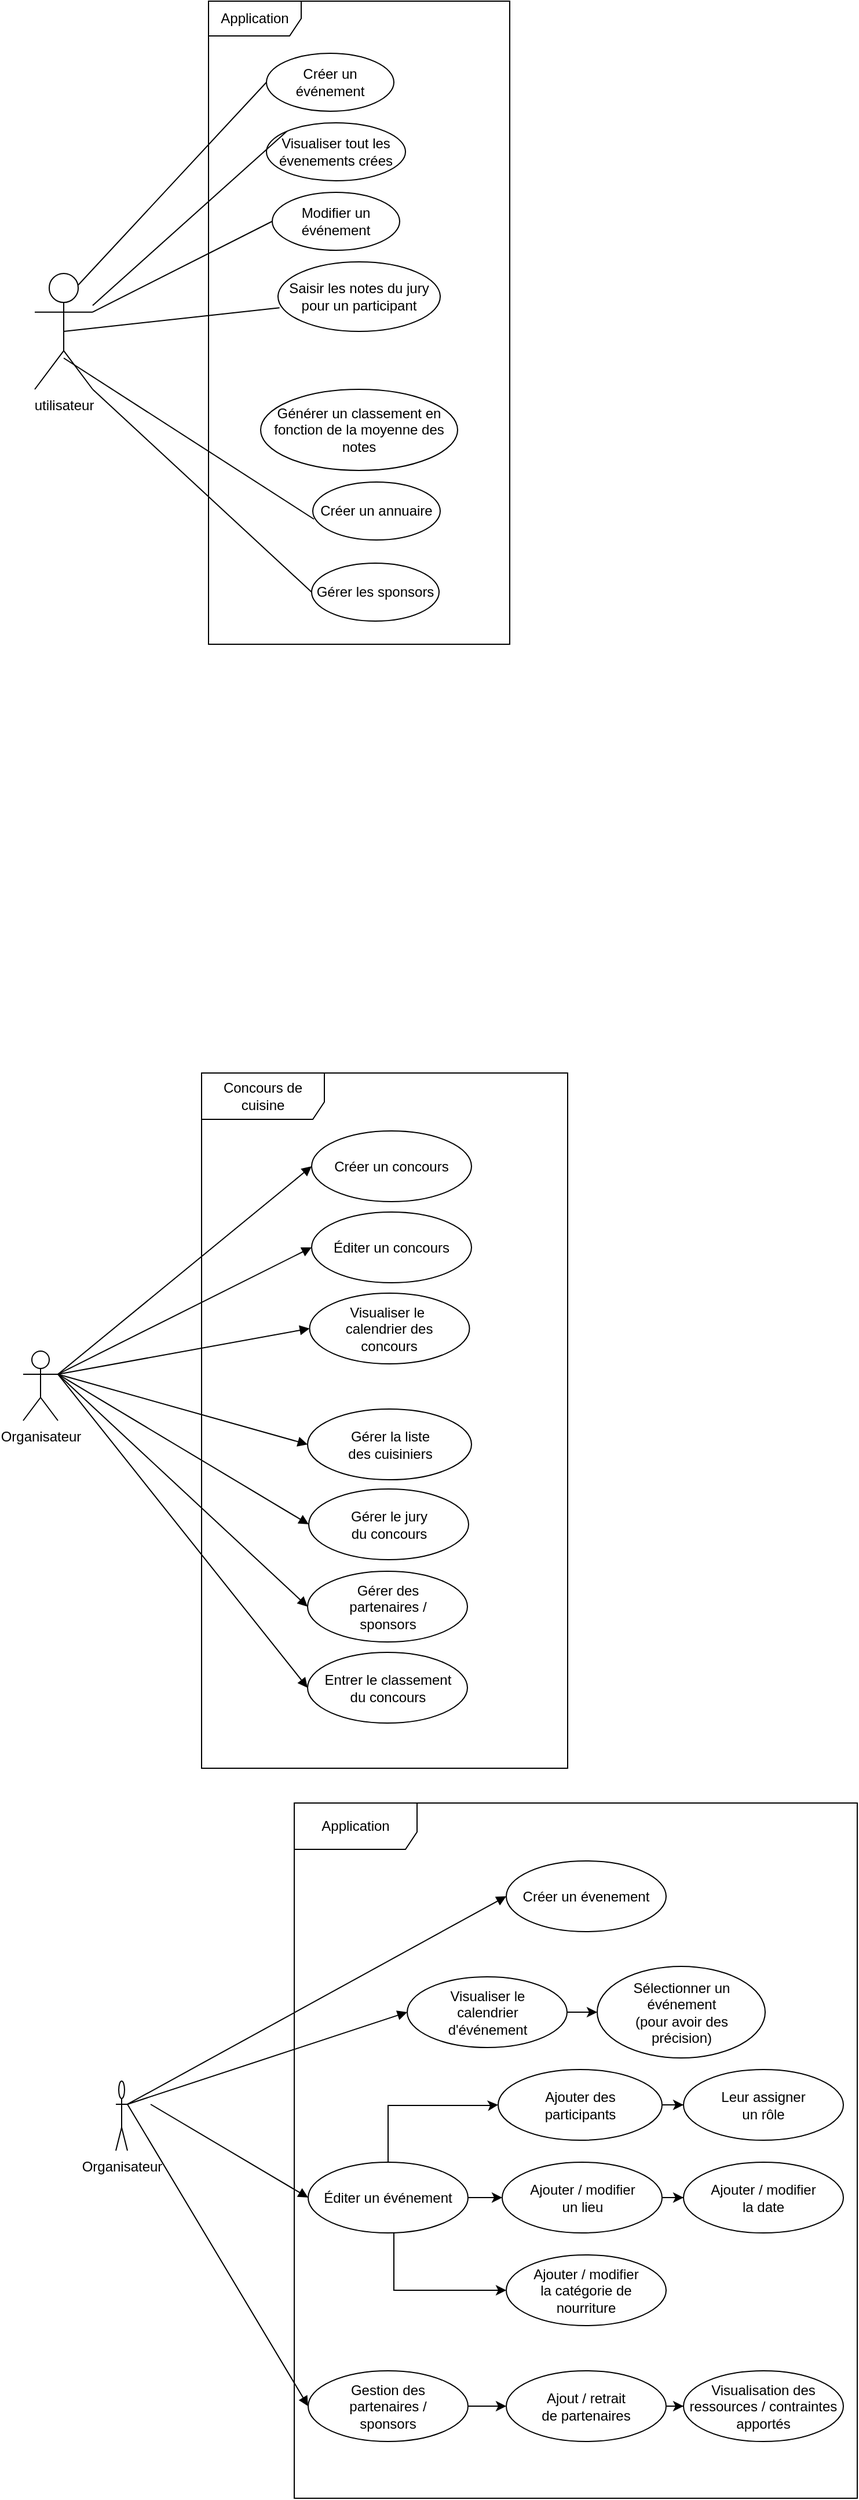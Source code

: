 <mxfile version="24.4.6" type="github">
  <diagram name="Page-1" id="lcPY9blQmOie27JDpAWG">
    <mxGraphModel dx="4097" dy="1954" grid="1" gridSize="10" guides="1" tooltips="1" connect="1" arrows="1" fold="1" page="1" pageScale="1" pageWidth="827" pageHeight="1169" math="0" shadow="0">
      <root>
        <mxCell id="0" />
        <mxCell id="1" parent="0" />
        <mxCell id="13y57F0gCtI-JH2VbQ-N-1" value="&lt;div&gt;utilisateur&lt;/div&gt;" style="shape=umlActor;verticalLabelPosition=bottom;verticalAlign=top;html=1;outlineConnect=0;" parent="1" vertex="1">
          <mxGeometry x="120" y="380" width="50" height="100" as="geometry" />
        </mxCell>
        <mxCell id="13y57F0gCtI-JH2VbQ-N-4" value="Créer un événement" style="ellipse;whiteSpace=wrap;html=1;" parent="1" vertex="1">
          <mxGeometry x="320" y="190" width="110" height="50" as="geometry" />
        </mxCell>
        <mxCell id="13y57F0gCtI-JH2VbQ-N-5" value="&lt;div align=&quot;center&quot;&gt;Visualiser tout les évenements crées&lt;/div&gt;" style="ellipse;whiteSpace=wrap;html=1;align=center;" parent="1" vertex="1">
          <mxGeometry x="320" y="250" width="120" height="50" as="geometry" />
        </mxCell>
        <mxCell id="13y57F0gCtI-JH2VbQ-N-9" value="Créer un annuaire" style="ellipse;whiteSpace=wrap;html=1;" parent="1" vertex="1">
          <mxGeometry x="360" y="560" width="110" height="50" as="geometry" />
        </mxCell>
        <mxCell id="13y57F0gCtI-JH2VbQ-N-14" value="" style="endArrow=none;html=1;rounded=0;entryX=0;entryY=0.5;entryDx=0;entryDy=0;exitX=0.75;exitY=0.1;exitDx=0;exitDy=0;exitPerimeter=0;" parent="1" source="13y57F0gCtI-JH2VbQ-N-1" target="13y57F0gCtI-JH2VbQ-N-4" edge="1">
          <mxGeometry width="50" height="50" relative="1" as="geometry">
            <mxPoint x="230" y="310" as="sourcePoint" />
            <mxPoint x="280" y="260" as="targetPoint" />
          </mxGeometry>
        </mxCell>
        <mxCell id="13y57F0gCtI-JH2VbQ-N-15" value="" style="endArrow=none;html=1;rounded=0;entryX=0;entryY=0;entryDx=0;entryDy=0;" parent="1" source="13y57F0gCtI-JH2VbQ-N-1" target="13y57F0gCtI-JH2VbQ-N-5" edge="1">
          <mxGeometry width="50" height="50" relative="1" as="geometry">
            <mxPoint x="270" y="330" as="sourcePoint" />
            <mxPoint x="260" y="350" as="targetPoint" />
          </mxGeometry>
        </mxCell>
        <mxCell id="13y57F0gCtI-JH2VbQ-N-19" value="" style="endArrow=none;html=1;rounded=0;entryX=0.009;entryY=0.64;entryDx=0;entryDy=0;entryPerimeter=0;exitX=0.5;exitY=0.73;exitDx=0;exitDy=0;exitPerimeter=0;" parent="1" source="13y57F0gCtI-JH2VbQ-N-1" target="13y57F0gCtI-JH2VbQ-N-9" edge="1">
          <mxGeometry width="50" height="50" relative="1" as="geometry">
            <mxPoint x="220" y="460" as="sourcePoint" />
            <mxPoint x="320" y="500" as="targetPoint" />
          </mxGeometry>
        </mxCell>
        <mxCell id="4uEnxsqoECSYvy_r-CBe-31" value="&lt;div&gt;Application&lt;/div&gt;" style="shape=umlFrame;whiteSpace=wrap;html=1;pointerEvents=0;width=80;height=30;" parent="1" vertex="1">
          <mxGeometry x="270" y="145" width="260" height="555" as="geometry" />
        </mxCell>
        <mxCell id="O3B-NhOkN07PrALxswC3-12" value="" style="endArrow=none;html=1;rounded=0;exitX=1;exitY=0.333;exitDx=0;exitDy=0;exitPerimeter=0;entryX=0;entryY=0.5;entryDx=0;entryDy=0;" parent="1" source="13y57F0gCtI-JH2VbQ-N-1" target="O3B-NhOkN07PrALxswC3-16" edge="1">
          <mxGeometry width="50" height="50" relative="1" as="geometry">
            <mxPoint x="310" y="340" as="sourcePoint" />
            <mxPoint x="330" y="300" as="targetPoint" />
          </mxGeometry>
        </mxCell>
        <mxCell id="O3B-NhOkN07PrALxswC3-16" value="Modifier un événement" style="ellipse;whiteSpace=wrap;html=1;" parent="1" vertex="1">
          <mxGeometry x="325" y="310" width="110" height="50" as="geometry" />
        </mxCell>
        <mxCell id="O3B-NhOkN07PrALxswC3-18" value="Gérer les sponsors" style="ellipse;whiteSpace=wrap;html=1;" parent="1" vertex="1">
          <mxGeometry x="359" y="630" width="110" height="50" as="geometry" />
        </mxCell>
        <mxCell id="O3B-NhOkN07PrALxswC3-22" value="" style="endArrow=none;html=1;rounded=0;entryX=0;entryY=0.5;entryDx=0;entryDy=0;exitX=1;exitY=1;exitDx=0;exitDy=0;exitPerimeter=0;" parent="1" source="13y57F0gCtI-JH2VbQ-N-1" target="O3B-NhOkN07PrALxswC3-18" edge="1">
          <mxGeometry width="50" height="50" relative="1" as="geometry">
            <mxPoint x="390" y="420" as="sourcePoint" />
            <mxPoint x="420" y="400" as="targetPoint" />
            <Array as="points" />
          </mxGeometry>
        </mxCell>
        <mxCell id="O3B-NhOkN07PrALxswC3-28" value="Saisir les notes du jury pour un participant" style="ellipse;whiteSpace=wrap;html=1;" parent="1" vertex="1">
          <mxGeometry x="330" y="370" width="140" height="60" as="geometry" />
        </mxCell>
        <mxCell id="O3B-NhOkN07PrALxswC3-29" value="" style="endArrow=none;html=1;rounded=0;exitX=0.009;exitY=0.66;exitDx=0;exitDy=0;exitPerimeter=0;entryX=0.5;entryY=0.5;entryDx=0;entryDy=0;entryPerimeter=0;" parent="1" source="O3B-NhOkN07PrALxswC3-28" target="13y57F0gCtI-JH2VbQ-N-1" edge="1">
          <mxGeometry width="50" height="50" relative="1" as="geometry">
            <mxPoint x="390" y="510" as="sourcePoint" />
            <mxPoint x="440" y="460" as="targetPoint" />
          </mxGeometry>
        </mxCell>
        <mxCell id="O3B-NhOkN07PrALxswC3-30" value="Générer un classement en fonction de la moyenne des notes" style="ellipse;whiteSpace=wrap;html=1;" parent="1" vertex="1">
          <mxGeometry x="315" y="480" width="170" height="70" as="geometry" />
        </mxCell>
        <mxCell id="Qj8woxL3NfEu9wZDgqOM-1" value="Concours de cuisine" style="shape=umlFrame;whiteSpace=wrap;html=1;pointerEvents=0;width=106;height=40;" parent="1" vertex="1">
          <mxGeometry x="264" y="1070" width="316" height="600" as="geometry" />
        </mxCell>
        <mxCell id="Qj8woxL3NfEu9wZDgqOM-2" value="Organisateur" style="shape=umlActor;verticalLabelPosition=bottom;verticalAlign=top;html=1;" parent="1" vertex="1">
          <mxGeometry x="110" y="1310" width="30" height="60" as="geometry" />
        </mxCell>
        <mxCell id="Qj8woxL3NfEu9wZDgqOM-5" value="Créer un concours" style="ellipse;whiteSpace=wrap;html=1;" parent="1" vertex="1">
          <mxGeometry x="359" y="1120" width="138" height="61" as="geometry" />
        </mxCell>
        <mxCell id="Qj8woxL3NfEu9wZDgqOM-6" value="Visualiser le&amp;nbsp;&lt;div&gt;calendrier des&lt;/div&gt;&lt;div&gt;concours&lt;/div&gt;" style="ellipse;whiteSpace=wrap;html=1;" parent="1" vertex="1">
          <mxGeometry x="357.25" y="1260" width="138" height="61" as="geometry" />
        </mxCell>
        <mxCell id="Qj8woxL3NfEu9wZDgqOM-23" value="Gérer des&lt;div&gt;partenaires /&lt;/div&gt;&lt;div&gt;sponsors&lt;/div&gt;" style="ellipse;whiteSpace=wrap;html=1;" parent="1" vertex="1">
          <mxGeometry x="355.5" y="1500" width="138" height="61" as="geometry" />
        </mxCell>
        <mxCell id="Qj8woxL3NfEu9wZDgqOM-31" value="" style="html=1;verticalAlign=bottom;endArrow=block;curved=0;rounded=0;entryX=0;entryY=0.5;entryDx=0;entryDy=0;exitX=1;exitY=0.333;exitDx=0;exitDy=0;exitPerimeter=0;" parent="1" source="Qj8woxL3NfEu9wZDgqOM-2" target="Qj8woxL3NfEu9wZDgqOM-5" edge="1">
          <mxGeometry width="80" relative="1" as="geometry">
            <mxPoint x="460" y="1400" as="sourcePoint" />
            <mxPoint x="540" y="1400" as="targetPoint" />
          </mxGeometry>
        </mxCell>
        <mxCell id="Qj8woxL3NfEu9wZDgqOM-32" value="" style="html=1;verticalAlign=bottom;endArrow=block;curved=0;rounded=0;entryX=0;entryY=0.5;entryDx=0;entryDy=0;exitX=1;exitY=0.333;exitDx=0;exitDy=0;exitPerimeter=0;" parent="1" source="Qj8woxL3NfEu9wZDgqOM-2" target="Qj8woxL3NfEu9wZDgqOM-6" edge="1">
          <mxGeometry width="80" relative="1" as="geometry">
            <mxPoint x="150" y="1340" as="sourcePoint" />
            <mxPoint x="457" y="1161" as="targetPoint" />
          </mxGeometry>
        </mxCell>
        <mxCell id="oA8tRcBtQYjBjHiJCD7N-16" value="Gérer le jury&lt;div&gt;du concours&lt;/div&gt;" style="ellipse;whiteSpace=wrap;html=1;" parent="1" vertex="1">
          <mxGeometry x="356.5" y="1429" width="138" height="61" as="geometry" />
        </mxCell>
        <mxCell id="oA8tRcBtQYjBjHiJCD7N-18" value="Entrer le classement&lt;div&gt;du concours&lt;/div&gt;" style="ellipse;whiteSpace=wrap;html=1;" parent="1" vertex="1">
          <mxGeometry x="355.5" y="1570" width="138" height="61" as="geometry" />
        </mxCell>
        <mxCell id="oA8tRcBtQYjBjHiJCD7N-21" value="" style="html=1;verticalAlign=bottom;endArrow=block;curved=0;rounded=0;entryX=0;entryY=0.5;entryDx=0;entryDy=0;exitX=1;exitY=0.333;exitDx=0;exitDy=0;exitPerimeter=0;" parent="1" source="Qj8woxL3NfEu9wZDgqOM-2" target="oA8tRcBtQYjBjHiJCD7N-16" edge="1">
          <mxGeometry width="80" relative="1" as="geometry">
            <mxPoint x="540" y="1510" as="sourcePoint" />
            <mxPoint x="620" y="1510" as="targetPoint" />
          </mxGeometry>
        </mxCell>
        <mxCell id="oA8tRcBtQYjBjHiJCD7N-26" value="Gérer la liste&lt;div&gt;des cuisiniers&lt;/div&gt;" style="ellipse;whiteSpace=wrap;html=1;" parent="1" vertex="1">
          <mxGeometry x="355.5" y="1360" width="141.5" height="61" as="geometry" />
        </mxCell>
        <mxCell id="oA8tRcBtQYjBjHiJCD7N-27" value="Éditer un concours" style="ellipse;whiteSpace=wrap;html=1;" parent="1" vertex="1">
          <mxGeometry x="359" y="1190" width="138" height="61" as="geometry" />
        </mxCell>
        <mxCell id="oA8tRcBtQYjBjHiJCD7N-28" value="" style="html=1;verticalAlign=bottom;endArrow=block;curved=0;rounded=0;entryX=0;entryY=0.5;entryDx=0;entryDy=0;exitX=1;exitY=0.333;exitDx=0;exitDy=0;exitPerimeter=0;" parent="1" source="Qj8woxL3NfEu9wZDgqOM-2" target="oA8tRcBtQYjBjHiJCD7N-27" edge="1">
          <mxGeometry width="80" relative="1" as="geometry">
            <mxPoint x="140.25" y="1279" as="sourcePoint" />
            <mxPoint x="357.25" y="1240" as="targetPoint" />
          </mxGeometry>
        </mxCell>
        <mxCell id="oA8tRcBtQYjBjHiJCD7N-29" value="" style="html=1;verticalAlign=bottom;endArrow=block;curved=0;rounded=0;entryX=0;entryY=0.5;entryDx=0;entryDy=0;exitX=1;exitY=0.333;exitDx=0;exitDy=0;exitPerimeter=0;" parent="1" source="Qj8woxL3NfEu9wZDgqOM-2" target="oA8tRcBtQYjBjHiJCD7N-26" edge="1">
          <mxGeometry width="80" relative="1" as="geometry">
            <mxPoint x="160" y="1350" as="sourcePoint" />
            <mxPoint x="377" y="1311" as="targetPoint" />
          </mxGeometry>
        </mxCell>
        <mxCell id="oA8tRcBtQYjBjHiJCD7N-30" value="" style="html=1;verticalAlign=bottom;endArrow=block;curved=0;rounded=0;entryX=0;entryY=0.5;entryDx=0;entryDy=0;exitX=1;exitY=0.333;exitDx=0;exitDy=0;exitPerimeter=0;" parent="1" source="Qj8woxL3NfEu9wZDgqOM-2" target="Qj8woxL3NfEu9wZDgqOM-23" edge="1">
          <mxGeometry width="80" relative="1" as="geometry">
            <mxPoint x="170" y="1360" as="sourcePoint" />
            <mxPoint x="387" y="1321" as="targetPoint" />
          </mxGeometry>
        </mxCell>
        <mxCell id="oA8tRcBtQYjBjHiJCD7N-31" value="" style="html=1;verticalAlign=bottom;endArrow=block;curved=0;rounded=0;entryX=0;entryY=0.5;entryDx=0;entryDy=0;exitX=1;exitY=0.333;exitDx=0;exitDy=0;exitPerimeter=0;" parent="1" source="Qj8woxL3NfEu9wZDgqOM-2" target="oA8tRcBtQYjBjHiJCD7N-18" edge="1">
          <mxGeometry width="80" relative="1" as="geometry">
            <mxPoint x="180" y="1370" as="sourcePoint" />
            <mxPoint x="397" y="1331" as="targetPoint" />
          </mxGeometry>
        </mxCell>
        <mxCell id="F5NAmbPiGC9ECiOJrxUR-27" value="Application" style="shape=umlFrame;whiteSpace=wrap;html=1;pointerEvents=0;width=106;height=40;" vertex="1" parent="1">
          <mxGeometry x="344" y="1700" width="486" height="600" as="geometry" />
        </mxCell>
        <mxCell id="F5NAmbPiGC9ECiOJrxUR-28" value="Organisateur" style="shape=umlActor;verticalLabelPosition=bottom;verticalAlign=top;html=1;" vertex="1" parent="1">
          <mxGeometry x="190" y="1940" width="10" height="60" as="geometry" />
        </mxCell>
        <mxCell id="F5NAmbPiGC9ECiOJrxUR-29" value="Créer un évenement" style="ellipse;whiteSpace=wrap;html=1;" vertex="1" parent="1">
          <mxGeometry x="527" y="1750" width="138" height="61" as="geometry" />
        </mxCell>
        <mxCell id="F5NAmbPiGC9ECiOJrxUR-30" style="edgeStyle=orthogonalEdgeStyle;rounded=0;orthogonalLoop=1;jettySize=auto;html=1;" edge="1" parent="1" source="F5NAmbPiGC9ECiOJrxUR-31" target="F5NAmbPiGC9ECiOJrxUR-32">
          <mxGeometry relative="1" as="geometry" />
        </mxCell>
        <mxCell id="F5NAmbPiGC9ECiOJrxUR-31" value="Visualiser le&lt;div&gt;calendrier&lt;/div&gt;&lt;div&gt;d&#39;événement&lt;/div&gt;" style="ellipse;whiteSpace=wrap;html=1;" vertex="1" parent="1">
          <mxGeometry x="441.5" y="1850" width="138" height="61" as="geometry" />
        </mxCell>
        <mxCell id="F5NAmbPiGC9ECiOJrxUR-32" value="Sélectionner un&lt;div&gt;événement&lt;/div&gt;&lt;div&gt;(pour avoir des&lt;/div&gt;&lt;div&gt;précision)&lt;/div&gt;" style="ellipse;whiteSpace=wrap;html=1;" vertex="1" parent="1">
          <mxGeometry x="605.5" y="1841" width="145" height="79" as="geometry" />
        </mxCell>
        <mxCell id="F5NAmbPiGC9ECiOJrxUR-33" style="edgeStyle=orthogonalEdgeStyle;rounded=0;orthogonalLoop=1;jettySize=auto;html=1;entryX=0;entryY=0.5;entryDx=0;entryDy=0;" edge="1" parent="1" source="F5NAmbPiGC9ECiOJrxUR-36" target="F5NAmbPiGC9ECiOJrxUR-38">
          <mxGeometry relative="1" as="geometry">
            <Array as="points">
              <mxPoint x="425" y="1961" />
              <mxPoint x="514" y="1961" />
              <mxPoint x="504" y="1960" />
            </Array>
          </mxGeometry>
        </mxCell>
        <mxCell id="F5NAmbPiGC9ECiOJrxUR-34" style="edgeStyle=orthogonalEdgeStyle;rounded=0;orthogonalLoop=1;jettySize=auto;html=1;entryX=0;entryY=0.5;entryDx=0;entryDy=0;" edge="1" parent="1" source="F5NAmbPiGC9ECiOJrxUR-36" target="F5NAmbPiGC9ECiOJrxUR-41">
          <mxGeometry relative="1" as="geometry" />
        </mxCell>
        <mxCell id="F5NAmbPiGC9ECiOJrxUR-35" style="edgeStyle=orthogonalEdgeStyle;rounded=0;orthogonalLoop=1;jettySize=auto;html=1;entryX=0;entryY=0.5;entryDx=0;entryDy=0;" edge="1" parent="1" source="F5NAmbPiGC9ECiOJrxUR-36" target="F5NAmbPiGC9ECiOJrxUR-43">
          <mxGeometry relative="1" as="geometry">
            <Array as="points">
              <mxPoint x="430" y="2120" />
            </Array>
          </mxGeometry>
        </mxCell>
        <mxCell id="F5NAmbPiGC9ECiOJrxUR-36" value="Éditer un événement" style="ellipse;whiteSpace=wrap;html=1;" vertex="1" parent="1">
          <mxGeometry x="356" y="2010" width="138" height="61" as="geometry" />
        </mxCell>
        <mxCell id="F5NAmbPiGC9ECiOJrxUR-37" style="edgeStyle=orthogonalEdgeStyle;rounded=0;orthogonalLoop=1;jettySize=auto;html=1;entryX=0;entryY=0.5;entryDx=0;entryDy=0;" edge="1" parent="1" source="F5NAmbPiGC9ECiOJrxUR-38" target="F5NAmbPiGC9ECiOJrxUR-39">
          <mxGeometry relative="1" as="geometry" />
        </mxCell>
        <mxCell id="F5NAmbPiGC9ECiOJrxUR-38" value="Ajouter des&lt;div&gt;participants&lt;/div&gt;" style="ellipse;whiteSpace=wrap;html=1;" vertex="1" parent="1">
          <mxGeometry x="520" y="1930" width="141.5" height="61" as="geometry" />
        </mxCell>
        <mxCell id="F5NAmbPiGC9ECiOJrxUR-39" value="Leur assigner&lt;div&gt;un rôle&lt;/div&gt;" style="ellipse;whiteSpace=wrap;html=1;" vertex="1" parent="1">
          <mxGeometry x="680" y="1930" width="138" height="61" as="geometry" />
        </mxCell>
        <mxCell id="F5NAmbPiGC9ECiOJrxUR-40" style="edgeStyle=orthogonalEdgeStyle;rounded=0;orthogonalLoop=1;jettySize=auto;html=1;entryX=0;entryY=0.5;entryDx=0;entryDy=0;" edge="1" parent="1" source="F5NAmbPiGC9ECiOJrxUR-41" target="F5NAmbPiGC9ECiOJrxUR-42">
          <mxGeometry relative="1" as="geometry" />
        </mxCell>
        <mxCell id="F5NAmbPiGC9ECiOJrxUR-41" value="Ajouter / modifier&lt;div&gt;un lieu&lt;/div&gt;" style="ellipse;whiteSpace=wrap;html=1;" vertex="1" parent="1">
          <mxGeometry x="523.5" y="2010" width="138" height="61" as="geometry" />
        </mxCell>
        <mxCell id="F5NAmbPiGC9ECiOJrxUR-42" value="Ajouter / modifier&lt;div&gt;la date&lt;/div&gt;" style="ellipse;whiteSpace=wrap;html=1;" vertex="1" parent="1">
          <mxGeometry x="680" y="2010" width="138" height="61" as="geometry" />
        </mxCell>
        <mxCell id="F5NAmbPiGC9ECiOJrxUR-43" value="Ajouter / modifier&lt;div&gt;la catégorie de&lt;/div&gt;&lt;div&gt;nourriture&lt;/div&gt;" style="ellipse;whiteSpace=wrap;html=1;" vertex="1" parent="1">
          <mxGeometry x="527" y="2090" width="138" height="61" as="geometry" />
        </mxCell>
        <mxCell id="F5NAmbPiGC9ECiOJrxUR-44" style="edgeStyle=orthogonalEdgeStyle;rounded=0;orthogonalLoop=1;jettySize=auto;html=1;entryX=0;entryY=0.5;entryDx=0;entryDy=0;" edge="1" parent="1" source="F5NAmbPiGC9ECiOJrxUR-45" target="F5NAmbPiGC9ECiOJrxUR-47">
          <mxGeometry relative="1" as="geometry" />
        </mxCell>
        <mxCell id="F5NAmbPiGC9ECiOJrxUR-45" value="Gestion des&lt;div&gt;partenaires /&lt;/div&gt;&lt;div&gt;sponsors&lt;/div&gt;" style="ellipse;whiteSpace=wrap;html=1;" vertex="1" parent="1">
          <mxGeometry x="356" y="2190" width="138" height="61" as="geometry" />
        </mxCell>
        <mxCell id="F5NAmbPiGC9ECiOJrxUR-46" style="edgeStyle=orthogonalEdgeStyle;rounded=0;orthogonalLoop=1;jettySize=auto;html=1;entryX=0;entryY=0.5;entryDx=0;entryDy=0;" edge="1" parent="1" source="F5NAmbPiGC9ECiOJrxUR-47" target="F5NAmbPiGC9ECiOJrxUR-48">
          <mxGeometry relative="1" as="geometry" />
        </mxCell>
        <mxCell id="F5NAmbPiGC9ECiOJrxUR-47" value="Ajout / retrait&lt;div&gt;de partenaires&lt;/div&gt;" style="ellipse;whiteSpace=wrap;html=1;" vertex="1" parent="1">
          <mxGeometry x="527" y="2190" width="138" height="61" as="geometry" />
        </mxCell>
        <mxCell id="F5NAmbPiGC9ECiOJrxUR-48" value="Visualisation des&lt;div&gt;ressources / contraintes&lt;/div&gt;&lt;div&gt;apportés&lt;/div&gt;" style="ellipse;whiteSpace=wrap;html=1;" vertex="1" parent="1">
          <mxGeometry x="680" y="2190" width="138" height="61" as="geometry" />
        </mxCell>
        <mxCell id="F5NAmbPiGC9ECiOJrxUR-49" value="" style="html=1;verticalAlign=bottom;endArrow=block;curved=0;rounded=0;entryX=0;entryY=0.5;entryDx=0;entryDy=0;exitX=1;exitY=0.333;exitDx=0;exitDy=0;exitPerimeter=0;" edge="1" parent="1" source="F5NAmbPiGC9ECiOJrxUR-28" target="F5NAmbPiGC9ECiOJrxUR-29">
          <mxGeometry width="80" relative="1" as="geometry">
            <mxPoint x="540" y="2030" as="sourcePoint" />
            <mxPoint x="620" y="2030" as="targetPoint" />
          </mxGeometry>
        </mxCell>
        <mxCell id="F5NAmbPiGC9ECiOJrxUR-50" value="" style="html=1;verticalAlign=bottom;endArrow=block;curved=0;rounded=0;entryX=0;entryY=0.5;entryDx=0;entryDy=0;exitX=1;exitY=0.333;exitDx=0;exitDy=0;exitPerimeter=0;" edge="1" parent="1" source="F5NAmbPiGC9ECiOJrxUR-28" target="F5NAmbPiGC9ECiOJrxUR-31">
          <mxGeometry width="80" relative="1" as="geometry">
            <mxPoint x="230" y="1970" as="sourcePoint" />
            <mxPoint x="537" y="1791" as="targetPoint" />
          </mxGeometry>
        </mxCell>
        <mxCell id="F5NAmbPiGC9ECiOJrxUR-51" value="" style="html=1;verticalAlign=bottom;endArrow=block;curved=0;rounded=0;entryX=0;entryY=0.5;entryDx=0;entryDy=0;" edge="1" parent="1" target="F5NAmbPiGC9ECiOJrxUR-36">
          <mxGeometry width="80" relative="1" as="geometry">
            <mxPoint x="220" y="1960" as="sourcePoint" />
            <mxPoint x="547" y="1801" as="targetPoint" />
          </mxGeometry>
        </mxCell>
        <mxCell id="F5NAmbPiGC9ECiOJrxUR-52" value="" style="html=1;verticalAlign=bottom;endArrow=block;curved=0;rounded=0;entryX=0;entryY=0.5;entryDx=0;entryDy=0;exitX=1;exitY=0.333;exitDx=0;exitDy=0;exitPerimeter=0;" edge="1" parent="1" source="F5NAmbPiGC9ECiOJrxUR-28" target="F5NAmbPiGC9ECiOJrxUR-45">
          <mxGeometry width="80" relative="1" as="geometry">
            <mxPoint x="250" y="1990" as="sourcePoint" />
            <mxPoint x="557" y="1811" as="targetPoint" />
          </mxGeometry>
        </mxCell>
      </root>
    </mxGraphModel>
  </diagram>
</mxfile>
